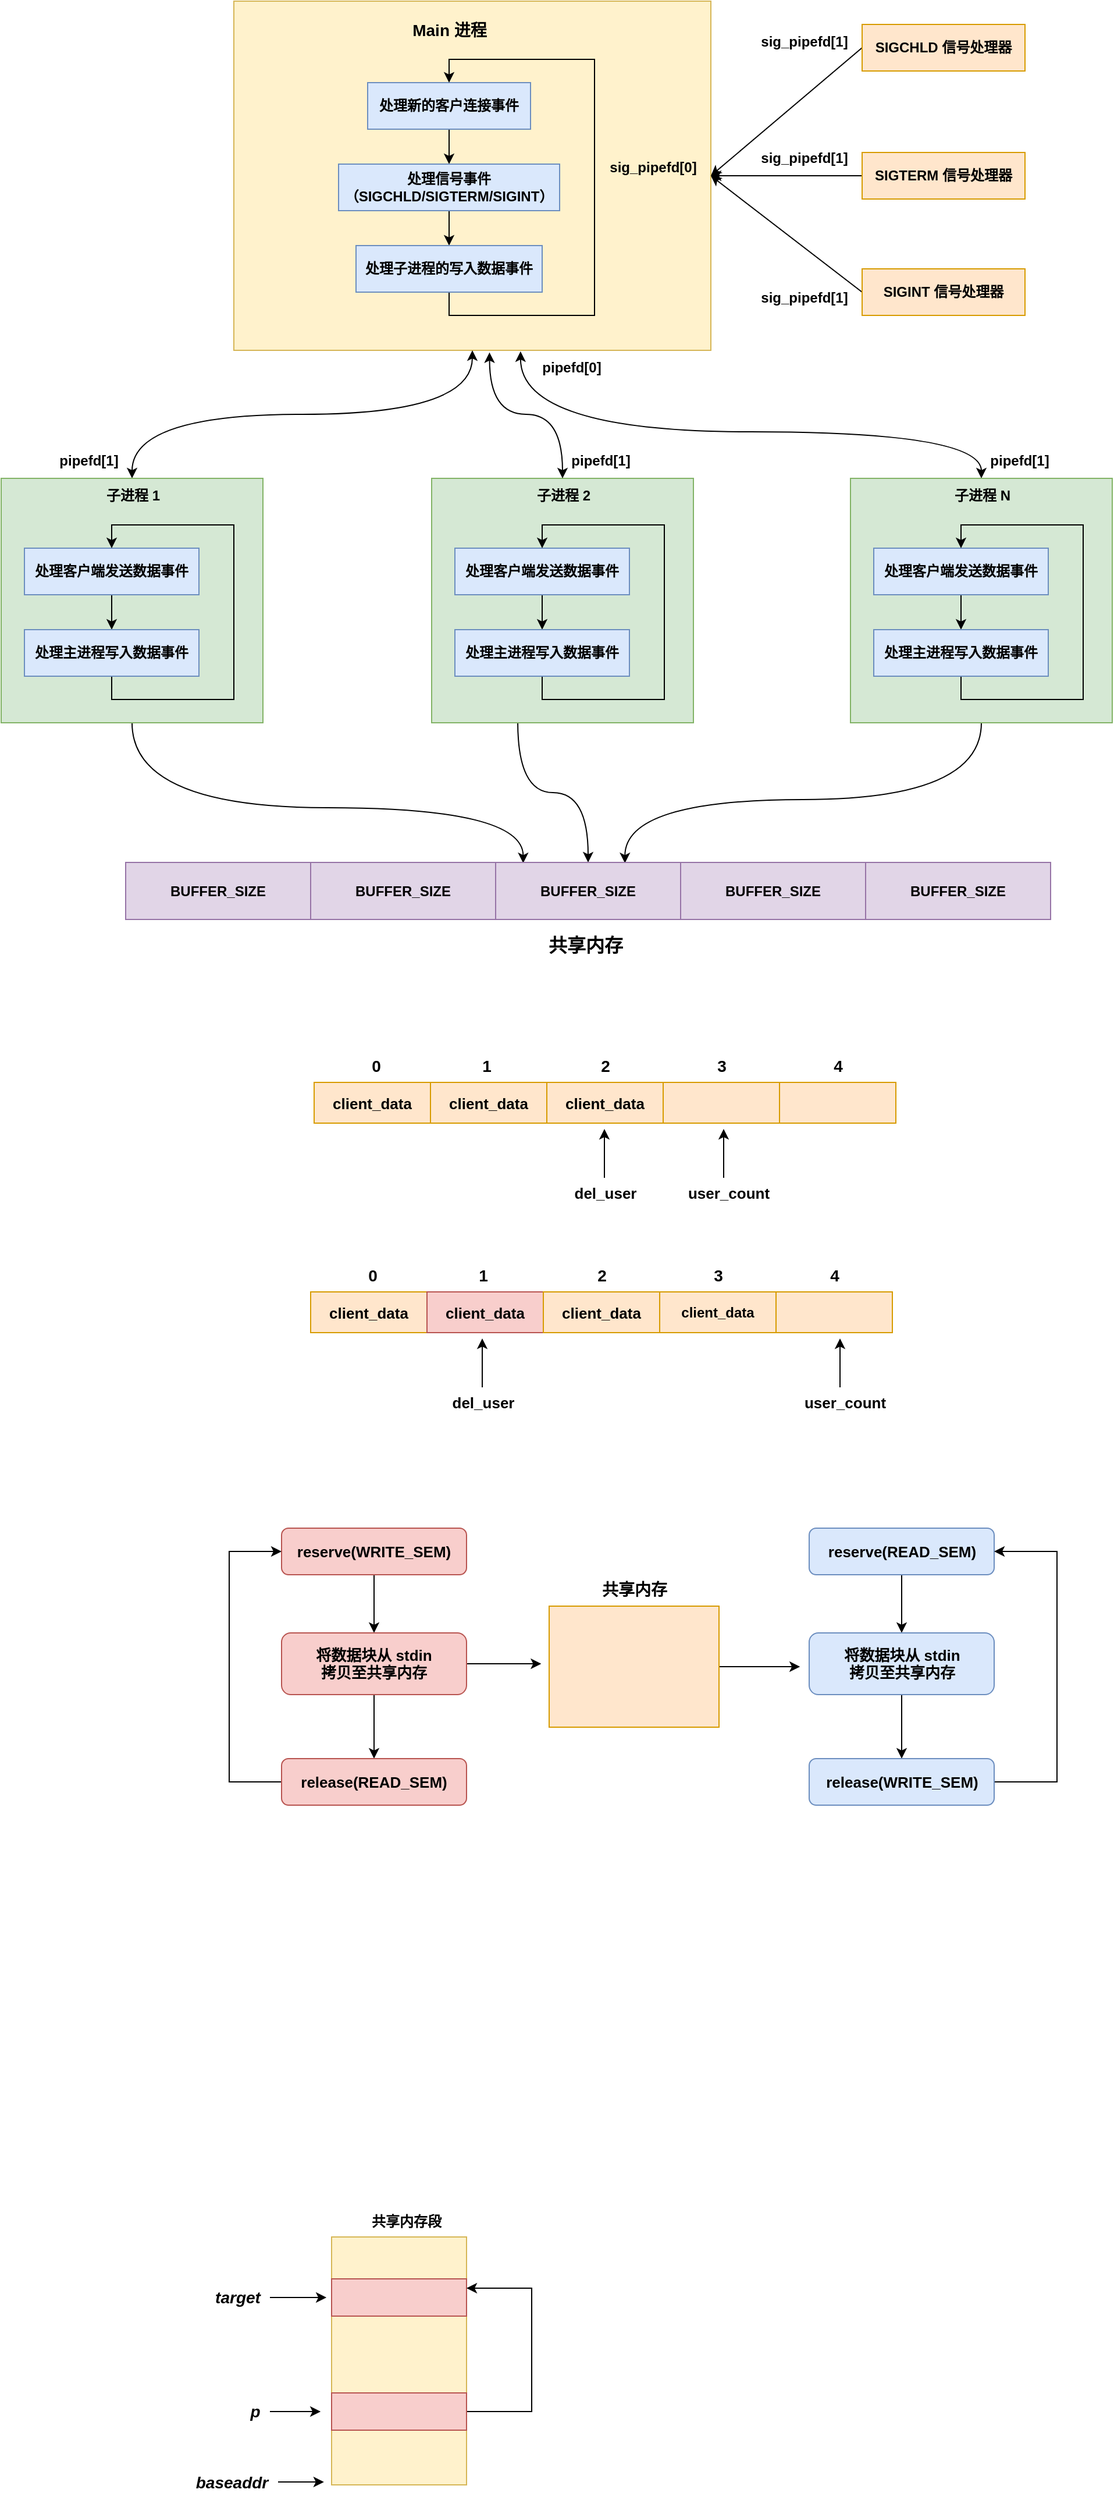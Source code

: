 <mxfile version="21.2.8" type="device">
  <diagram name="第 1 页" id="2p6Qhph0jUTxou16lL3Y">
    <mxGraphModel dx="901" dy="527" grid="0" gridSize="10" guides="1" tooltips="1" connect="1" arrows="1" fold="1" page="1" pageScale="1" pageWidth="3300" pageHeight="4681" math="0" shadow="0">
      <root>
        <mxCell id="0" />
        <mxCell id="1" parent="0" />
        <mxCell id="pOYrSsObGn7ZF3Vgd4oi-1" value="" style="rounded=0;whiteSpace=wrap;html=1;fillColor=#fff2cc;strokeColor=#d6b656;" parent="1" vertex="1">
          <mxGeometry x="890" y="442" width="410" height="300" as="geometry" />
        </mxCell>
        <mxCell id="pOYrSsObGn7ZF3Vgd4oi-5" style="edgeStyle=orthogonalEdgeStyle;rounded=0;orthogonalLoop=1;jettySize=auto;html=1;entryX=0.5;entryY=0;entryDx=0;entryDy=0;" parent="1" source="pOYrSsObGn7ZF3Vgd4oi-2" target="pOYrSsObGn7ZF3Vgd4oi-3" edge="1">
          <mxGeometry relative="1" as="geometry" />
        </mxCell>
        <mxCell id="pOYrSsObGn7ZF3Vgd4oi-2" value="&lt;b&gt;处理新的客户连接事件&lt;/b&gt;" style="rounded=0;whiteSpace=wrap;html=1;fillColor=#dae8fc;strokeColor=#6c8ebf;" parent="1" vertex="1">
          <mxGeometry x="1005" y="512" width="140" height="40" as="geometry" />
        </mxCell>
        <mxCell id="pOYrSsObGn7ZF3Vgd4oi-6" style="edgeStyle=orthogonalEdgeStyle;rounded=0;orthogonalLoop=1;jettySize=auto;html=1;entryX=0.5;entryY=0;entryDx=0;entryDy=0;" parent="1" source="pOYrSsObGn7ZF3Vgd4oi-3" target="pOYrSsObGn7ZF3Vgd4oi-4" edge="1">
          <mxGeometry relative="1" as="geometry" />
        </mxCell>
        <mxCell id="pOYrSsObGn7ZF3Vgd4oi-3" value="&lt;b&gt;处理信号事件（SIGCHLD/SIGTERM/SIGINT）&lt;/b&gt;" style="rounded=0;whiteSpace=wrap;html=1;fillColor=#dae8fc;strokeColor=#6c8ebf;" parent="1" vertex="1">
          <mxGeometry x="980" y="582" width="190" height="40" as="geometry" />
        </mxCell>
        <mxCell id="pOYrSsObGn7ZF3Vgd4oi-7" style="edgeStyle=orthogonalEdgeStyle;rounded=0;orthogonalLoop=1;jettySize=auto;html=1;entryX=0.5;entryY=0;entryDx=0;entryDy=0;" parent="1" source="pOYrSsObGn7ZF3Vgd4oi-4" target="pOYrSsObGn7ZF3Vgd4oi-2" edge="1">
          <mxGeometry relative="1" as="geometry">
            <mxPoint x="1080" y="492" as="targetPoint" />
            <Array as="points">
              <mxPoint x="1075" y="712" />
              <mxPoint x="1200" y="712" />
              <mxPoint x="1200" y="492" />
              <mxPoint x="1075" y="492" />
            </Array>
          </mxGeometry>
        </mxCell>
        <mxCell id="pOYrSsObGn7ZF3Vgd4oi-4" value="&lt;b&gt;处理子进程的写入数据事件&lt;/b&gt;" style="rounded=0;whiteSpace=wrap;html=1;fillColor=#dae8fc;strokeColor=#6c8ebf;" parent="1" vertex="1">
          <mxGeometry x="995" y="652" width="160" height="40" as="geometry" />
        </mxCell>
        <mxCell id="pOYrSsObGn7ZF3Vgd4oi-8" value="&lt;b&gt;&lt;font style=&quot;font-size: 14px;&quot;&gt;Main 进程&lt;/font&gt;&lt;/b&gt;" style="text;html=1;align=center;verticalAlign=middle;resizable=0;points=[];autosize=1;strokeColor=none;fillColor=none;" parent="1" vertex="1">
          <mxGeometry x="1030" y="452" width="90" height="30" as="geometry" />
        </mxCell>
        <mxCell id="pOYrSsObGn7ZF3Vgd4oi-12" style="rounded=0;orthogonalLoop=1;jettySize=auto;html=1;entryX=1;entryY=0.5;entryDx=0;entryDy=0;exitX=0;exitY=0.5;exitDx=0;exitDy=0;" parent="1" source="pOYrSsObGn7ZF3Vgd4oi-9" target="pOYrSsObGn7ZF3Vgd4oi-1" edge="1">
          <mxGeometry relative="1" as="geometry" />
        </mxCell>
        <mxCell id="pOYrSsObGn7ZF3Vgd4oi-9" value="&lt;b&gt;SIGCHLD 信号处理器&lt;/b&gt;" style="rounded=0;whiteSpace=wrap;html=1;fillColor=#ffe6cc;strokeColor=#d79b00;" parent="1" vertex="1">
          <mxGeometry x="1430" y="462" width="140" height="40" as="geometry" />
        </mxCell>
        <mxCell id="pOYrSsObGn7ZF3Vgd4oi-13" style="edgeStyle=orthogonalEdgeStyle;rounded=0;orthogonalLoop=1;jettySize=auto;html=1;entryX=1;entryY=0.5;entryDx=0;entryDy=0;" parent="1" source="pOYrSsObGn7ZF3Vgd4oi-10" target="pOYrSsObGn7ZF3Vgd4oi-1" edge="1">
          <mxGeometry relative="1" as="geometry" />
        </mxCell>
        <mxCell id="pOYrSsObGn7ZF3Vgd4oi-10" value="&lt;b&gt;SIGTERM 信号处理器&lt;/b&gt;" style="rounded=0;whiteSpace=wrap;html=1;fillColor=#ffe6cc;strokeColor=#d79b00;" parent="1" vertex="1">
          <mxGeometry x="1430" y="572" width="140" height="40" as="geometry" />
        </mxCell>
        <mxCell id="pOYrSsObGn7ZF3Vgd4oi-14" style="rounded=0;orthogonalLoop=1;jettySize=auto;html=1;entryX=1;entryY=0.5;entryDx=0;entryDy=0;exitX=0;exitY=0.5;exitDx=0;exitDy=0;" parent="1" source="pOYrSsObGn7ZF3Vgd4oi-11" target="pOYrSsObGn7ZF3Vgd4oi-1" edge="1">
          <mxGeometry relative="1" as="geometry" />
        </mxCell>
        <mxCell id="pOYrSsObGn7ZF3Vgd4oi-11" value="&lt;b&gt;SIGINT 信号处理器&lt;/b&gt;" style="rounded=0;whiteSpace=wrap;html=1;fillColor=#ffe6cc;strokeColor=#d79b00;" parent="1" vertex="1">
          <mxGeometry x="1430" y="672" width="140" height="40" as="geometry" />
        </mxCell>
        <mxCell id="pOYrSsObGn7ZF3Vgd4oi-15" value="&lt;b&gt;sig_pipefd[1]&lt;/b&gt;" style="text;html=1;align=center;verticalAlign=middle;resizable=0;points=[];autosize=1;strokeColor=none;fillColor=none;" parent="1" vertex="1">
          <mxGeometry x="1330" y="462" width="100" height="30" as="geometry" />
        </mxCell>
        <mxCell id="pOYrSsObGn7ZF3Vgd4oi-16" value="&lt;b&gt;sig_pipefd[1]&lt;/b&gt;" style="text;html=1;align=center;verticalAlign=middle;resizable=0;points=[];autosize=1;strokeColor=none;fillColor=none;" parent="1" vertex="1">
          <mxGeometry x="1330" y="562" width="100" height="30" as="geometry" />
        </mxCell>
        <mxCell id="pOYrSsObGn7ZF3Vgd4oi-17" value="&lt;b&gt;sig_pipefd[1]&lt;/b&gt;" style="text;html=1;align=center;verticalAlign=middle;resizable=0;points=[];autosize=1;strokeColor=none;fillColor=none;" parent="1" vertex="1">
          <mxGeometry x="1330" y="682" width="100" height="30" as="geometry" />
        </mxCell>
        <mxCell id="pOYrSsObGn7ZF3Vgd4oi-18" value="&lt;b&gt;sig_pipefd[0]&lt;/b&gt;" style="text;html=1;align=center;verticalAlign=middle;resizable=0;points=[];autosize=1;strokeColor=none;fillColor=none;" parent="1" vertex="1">
          <mxGeometry x="1200" y="569.5" width="100" height="30" as="geometry" />
        </mxCell>
        <mxCell id="pOYrSsObGn7ZF3Vgd4oi-38" style="edgeStyle=orthogonalEdgeStyle;rounded=0;orthogonalLoop=1;jettySize=auto;html=1;entryX=0.5;entryY=1;entryDx=0;entryDy=0;curved=1;startArrow=classic;startFill=1;" parent="1" source="pOYrSsObGn7ZF3Vgd4oi-19" target="pOYrSsObGn7ZF3Vgd4oi-1" edge="1">
          <mxGeometry relative="1" as="geometry" />
        </mxCell>
        <mxCell id="pOYrSsObGn7ZF3Vgd4oi-54" style="edgeStyle=orthogonalEdgeStyle;rounded=0;orthogonalLoop=1;jettySize=auto;html=1;entryX=0.149;entryY=0.013;entryDx=0;entryDy=0;entryPerimeter=0;curved=1;" parent="1" source="pOYrSsObGn7ZF3Vgd4oi-19" target="pOYrSsObGn7ZF3Vgd4oi-47" edge="1">
          <mxGeometry relative="1" as="geometry">
            <Array as="points">
              <mxPoint x="803" y="1135" />
              <mxPoint x="1139" y="1135" />
            </Array>
          </mxGeometry>
        </mxCell>
        <mxCell id="pOYrSsObGn7ZF3Vgd4oi-19" value="" style="rounded=0;whiteSpace=wrap;html=1;fillColor=#d5e8d4;strokeColor=#82b366;" parent="1" vertex="1">
          <mxGeometry x="690" y="852" width="225" height="210" as="geometry" />
        </mxCell>
        <mxCell id="pOYrSsObGn7ZF3Vgd4oi-20" value="&lt;b&gt;子进程 1&lt;/b&gt;" style="text;html=1;align=center;verticalAlign=middle;resizable=0;points=[];autosize=1;strokeColor=none;fillColor=none;" parent="1" vertex="1">
          <mxGeometry x="767.5" y="852" width="70" height="30" as="geometry" />
        </mxCell>
        <mxCell id="pOYrSsObGn7ZF3Vgd4oi-24" style="edgeStyle=orthogonalEdgeStyle;rounded=0;orthogonalLoop=1;jettySize=auto;html=1;entryX=0.5;entryY=0;entryDx=0;entryDy=0;" parent="1" source="pOYrSsObGn7ZF3Vgd4oi-21" target="pOYrSsObGn7ZF3Vgd4oi-22" edge="1">
          <mxGeometry relative="1" as="geometry" />
        </mxCell>
        <mxCell id="pOYrSsObGn7ZF3Vgd4oi-21" value="&lt;b&gt;处理客户端发送数据事件&lt;/b&gt;" style="rounded=0;whiteSpace=wrap;html=1;fillColor=#dae8fc;strokeColor=#6c8ebf;" parent="1" vertex="1">
          <mxGeometry x="710" y="912" width="150" height="40" as="geometry" />
        </mxCell>
        <mxCell id="pOYrSsObGn7ZF3Vgd4oi-25" style="edgeStyle=orthogonalEdgeStyle;rounded=0;orthogonalLoop=1;jettySize=auto;html=1;entryX=0.5;entryY=0;entryDx=0;entryDy=0;" parent="1" source="pOYrSsObGn7ZF3Vgd4oi-22" target="pOYrSsObGn7ZF3Vgd4oi-21" edge="1">
          <mxGeometry relative="1" as="geometry">
            <Array as="points">
              <mxPoint x="785" y="1042" />
              <mxPoint x="890" y="1042" />
              <mxPoint x="890" y="892" />
              <mxPoint x="785" y="892" />
            </Array>
          </mxGeometry>
        </mxCell>
        <mxCell id="pOYrSsObGn7ZF3Vgd4oi-22" value="&lt;b&gt;处理主进程写入数据事件&lt;/b&gt;" style="rounded=0;whiteSpace=wrap;html=1;fillColor=#dae8fc;strokeColor=#6c8ebf;" parent="1" vertex="1">
          <mxGeometry x="710" y="982" width="150" height="40" as="geometry" />
        </mxCell>
        <mxCell id="pOYrSsObGn7ZF3Vgd4oi-55" style="edgeStyle=orthogonalEdgeStyle;rounded=0;orthogonalLoop=1;jettySize=auto;html=1;curved=1;exitX=0.329;exitY=0.996;exitDx=0;exitDy=0;exitPerimeter=0;" parent="1" source="pOYrSsObGn7ZF3Vgd4oi-26" target="pOYrSsObGn7ZF3Vgd4oi-47" edge="1">
          <mxGeometry relative="1" as="geometry">
            <mxPoint x="1134" y="1067" as="sourcePoint" />
          </mxGeometry>
        </mxCell>
        <mxCell id="pOYrSsObGn7ZF3Vgd4oi-26" value="" style="rounded=0;whiteSpace=wrap;html=1;fillColor=#d5e8d4;strokeColor=#82b366;" parent="1" vertex="1">
          <mxGeometry x="1060" y="852" width="225" height="210" as="geometry" />
        </mxCell>
        <mxCell id="pOYrSsObGn7ZF3Vgd4oi-39" style="edgeStyle=orthogonalEdgeStyle;rounded=0;orthogonalLoop=1;jettySize=auto;html=1;entryX=0.536;entryY=1.006;entryDx=0;entryDy=0;entryPerimeter=0;curved=1;startArrow=classic;startFill=1;" parent="1" source="pOYrSsObGn7ZF3Vgd4oi-27" target="pOYrSsObGn7ZF3Vgd4oi-1" edge="1">
          <mxGeometry relative="1" as="geometry" />
        </mxCell>
        <mxCell id="pOYrSsObGn7ZF3Vgd4oi-27" value="&lt;b&gt;子进程 2&lt;/b&gt;" style="text;html=1;align=center;verticalAlign=middle;resizable=0;points=[];autosize=1;strokeColor=none;fillColor=none;" parent="1" vertex="1">
          <mxGeometry x="1137.5" y="852" width="70" height="30" as="geometry" />
        </mxCell>
        <mxCell id="pOYrSsObGn7ZF3Vgd4oi-28" style="edgeStyle=orthogonalEdgeStyle;rounded=0;orthogonalLoop=1;jettySize=auto;html=1;entryX=0.5;entryY=0;entryDx=0;entryDy=0;" parent="1" source="pOYrSsObGn7ZF3Vgd4oi-29" target="pOYrSsObGn7ZF3Vgd4oi-31" edge="1">
          <mxGeometry relative="1" as="geometry" />
        </mxCell>
        <mxCell id="pOYrSsObGn7ZF3Vgd4oi-29" value="&lt;b&gt;处理客户端发送数据事件&lt;/b&gt;" style="rounded=0;whiteSpace=wrap;html=1;fillColor=#dae8fc;strokeColor=#6c8ebf;" parent="1" vertex="1">
          <mxGeometry x="1080" y="912" width="150" height="40" as="geometry" />
        </mxCell>
        <mxCell id="pOYrSsObGn7ZF3Vgd4oi-30" style="edgeStyle=orthogonalEdgeStyle;rounded=0;orthogonalLoop=1;jettySize=auto;html=1;entryX=0.5;entryY=0;entryDx=0;entryDy=0;" parent="1" source="pOYrSsObGn7ZF3Vgd4oi-31" target="pOYrSsObGn7ZF3Vgd4oi-29" edge="1">
          <mxGeometry relative="1" as="geometry">
            <Array as="points">
              <mxPoint x="1155" y="1042" />
              <mxPoint x="1260" y="1042" />
              <mxPoint x="1260" y="892" />
              <mxPoint x="1155" y="892" />
            </Array>
          </mxGeometry>
        </mxCell>
        <mxCell id="pOYrSsObGn7ZF3Vgd4oi-31" value="&lt;b&gt;处理主进程写入数据事件&lt;/b&gt;" style="rounded=0;whiteSpace=wrap;html=1;fillColor=#dae8fc;strokeColor=#6c8ebf;" parent="1" vertex="1">
          <mxGeometry x="1080" y="982" width="150" height="40" as="geometry" />
        </mxCell>
        <mxCell id="pOYrSsObGn7ZF3Vgd4oi-40" style="edgeStyle=orthogonalEdgeStyle;rounded=0;orthogonalLoop=1;jettySize=auto;html=1;entryX=0.601;entryY=1.003;entryDx=0;entryDy=0;entryPerimeter=0;curved=1;startArrow=classic;startFill=1;" parent="1" source="pOYrSsObGn7ZF3Vgd4oi-32" target="pOYrSsObGn7ZF3Vgd4oi-1" edge="1">
          <mxGeometry relative="1" as="geometry">
            <Array as="points">
              <mxPoint x="1532" y="812" />
              <mxPoint x="1136" y="812" />
            </Array>
          </mxGeometry>
        </mxCell>
        <mxCell id="pOYrSsObGn7ZF3Vgd4oi-56" style="edgeStyle=orthogonalEdgeStyle;rounded=0;orthogonalLoop=1;jettySize=auto;html=1;entryX=0.699;entryY=0.013;entryDx=0;entryDy=0;entryPerimeter=0;curved=1;" parent="1" source="pOYrSsObGn7ZF3Vgd4oi-32" target="pOYrSsObGn7ZF3Vgd4oi-47" edge="1">
          <mxGeometry relative="1" as="geometry">
            <Array as="points">
              <mxPoint x="1533" y="1128" />
              <mxPoint x="1226" y="1128" />
            </Array>
          </mxGeometry>
        </mxCell>
        <mxCell id="pOYrSsObGn7ZF3Vgd4oi-32" value="" style="rounded=0;whiteSpace=wrap;html=1;fillColor=#d5e8d4;strokeColor=#82b366;" parent="1" vertex="1">
          <mxGeometry x="1420" y="852" width="225" height="210" as="geometry" />
        </mxCell>
        <mxCell id="pOYrSsObGn7ZF3Vgd4oi-33" value="&lt;b&gt;子进程 N&lt;/b&gt;" style="text;html=1;align=center;verticalAlign=middle;resizable=0;points=[];autosize=1;strokeColor=none;fillColor=none;" parent="1" vertex="1">
          <mxGeometry x="1497.5" y="852" width="70" height="30" as="geometry" />
        </mxCell>
        <mxCell id="pOYrSsObGn7ZF3Vgd4oi-34" style="edgeStyle=orthogonalEdgeStyle;rounded=0;orthogonalLoop=1;jettySize=auto;html=1;entryX=0.5;entryY=0;entryDx=0;entryDy=0;" parent="1" source="pOYrSsObGn7ZF3Vgd4oi-35" target="pOYrSsObGn7ZF3Vgd4oi-37" edge="1">
          <mxGeometry relative="1" as="geometry" />
        </mxCell>
        <mxCell id="pOYrSsObGn7ZF3Vgd4oi-35" value="&lt;b&gt;处理客户端发送数据事件&lt;/b&gt;" style="rounded=0;whiteSpace=wrap;html=1;fillColor=#dae8fc;strokeColor=#6c8ebf;" parent="1" vertex="1">
          <mxGeometry x="1440" y="912" width="150" height="40" as="geometry" />
        </mxCell>
        <mxCell id="pOYrSsObGn7ZF3Vgd4oi-36" style="edgeStyle=orthogonalEdgeStyle;rounded=0;orthogonalLoop=1;jettySize=auto;html=1;entryX=0.5;entryY=0;entryDx=0;entryDy=0;" parent="1" source="pOYrSsObGn7ZF3Vgd4oi-37" target="pOYrSsObGn7ZF3Vgd4oi-35" edge="1">
          <mxGeometry relative="1" as="geometry">
            <Array as="points">
              <mxPoint x="1515" y="1042" />
              <mxPoint x="1620" y="1042" />
              <mxPoint x="1620" y="892" />
              <mxPoint x="1515" y="892" />
            </Array>
          </mxGeometry>
        </mxCell>
        <mxCell id="pOYrSsObGn7ZF3Vgd4oi-37" value="&lt;b&gt;处理主进程写入数据事件&lt;/b&gt;" style="rounded=0;whiteSpace=wrap;html=1;fillColor=#dae8fc;strokeColor=#6c8ebf;" parent="1" vertex="1">
          <mxGeometry x="1440" y="982" width="150" height="40" as="geometry" />
        </mxCell>
        <mxCell id="pOYrSsObGn7ZF3Vgd4oi-41" value="&lt;b&gt;pipefd[1]&lt;/b&gt;" style="text;html=1;align=center;verticalAlign=middle;resizable=0;points=[];autosize=1;strokeColor=none;fillColor=none;" parent="1" vertex="1">
          <mxGeometry x="730" y="822" width="70" height="30" as="geometry" />
        </mxCell>
        <mxCell id="pOYrSsObGn7ZF3Vgd4oi-42" value="&lt;b&gt;pipefd[1]&lt;/b&gt;" style="text;html=1;align=center;verticalAlign=middle;resizable=0;points=[];autosize=1;strokeColor=none;fillColor=none;" parent="1" vertex="1">
          <mxGeometry x="1170" y="822" width="70" height="30" as="geometry" />
        </mxCell>
        <mxCell id="pOYrSsObGn7ZF3Vgd4oi-43" value="&lt;b&gt;pipefd[1]&lt;/b&gt;" style="text;html=1;align=center;verticalAlign=middle;resizable=0;points=[];autosize=1;strokeColor=none;fillColor=none;" parent="1" vertex="1">
          <mxGeometry x="1530" y="822" width="70" height="30" as="geometry" />
        </mxCell>
        <mxCell id="pOYrSsObGn7ZF3Vgd4oi-44" value="&lt;b&gt;pipefd[0]&lt;/b&gt;" style="text;html=1;align=center;verticalAlign=middle;resizable=0;points=[];autosize=1;strokeColor=none;fillColor=none;" parent="1" vertex="1">
          <mxGeometry x="1145" y="742" width="70" height="30" as="geometry" />
        </mxCell>
        <mxCell id="pOYrSsObGn7ZF3Vgd4oi-45" value="&lt;b&gt;BUFFER_SIZE&lt;/b&gt;" style="rounded=0;whiteSpace=wrap;html=1;fillColor=#e1d5e7;strokeColor=#9673a6;" parent="1" vertex="1">
          <mxGeometry x="797" y="1182" width="159" height="49" as="geometry" />
        </mxCell>
        <mxCell id="pOYrSsObGn7ZF3Vgd4oi-46" value="&lt;b&gt;BUFFER_SIZE&lt;/b&gt;" style="rounded=0;whiteSpace=wrap;html=1;fillColor=#e1d5e7;strokeColor=#9673a6;" parent="1" vertex="1">
          <mxGeometry x="956" y="1182" width="159" height="49" as="geometry" />
        </mxCell>
        <mxCell id="pOYrSsObGn7ZF3Vgd4oi-47" value="&lt;b&gt;BUFFER_SIZE&lt;/b&gt;" style="rounded=0;whiteSpace=wrap;html=1;fillColor=#e1d5e7;strokeColor=#9673a6;" parent="1" vertex="1">
          <mxGeometry x="1115" y="1182" width="159" height="49" as="geometry" />
        </mxCell>
        <mxCell id="pOYrSsObGn7ZF3Vgd4oi-48" value="&lt;b&gt;BUFFER_SIZE&lt;/b&gt;" style="rounded=0;whiteSpace=wrap;html=1;fillColor=#e1d5e7;strokeColor=#9673a6;" parent="1" vertex="1">
          <mxGeometry x="1274" y="1182" width="159" height="49" as="geometry" />
        </mxCell>
        <mxCell id="pOYrSsObGn7ZF3Vgd4oi-52" value="&lt;font size=&quot;1&quot; style=&quot;&quot;&gt;&lt;b style=&quot;font-size: 16px;&quot;&gt;共享内存&lt;/b&gt;&lt;/font&gt;" style="text;html=1;align=center;verticalAlign=middle;resizable=0;points=[];autosize=1;strokeColor=none;fillColor=none;" parent="1" vertex="1">
          <mxGeometry x="1151" y="1237" width="82" height="31" as="geometry" />
        </mxCell>
        <mxCell id="pOYrSsObGn7ZF3Vgd4oi-53" value="&lt;b&gt;BUFFER_SIZE&lt;/b&gt;" style="rounded=0;whiteSpace=wrap;html=1;fillColor=#e1d5e7;strokeColor=#9673a6;" parent="1" vertex="1">
          <mxGeometry x="1433" y="1182" width="159" height="49" as="geometry" />
        </mxCell>
        <mxCell id="n445aLVgKtfKRwhm1jMz-1" value="&lt;font style=&quot;font-size: 13px;&quot;&gt;client_data&lt;/font&gt;" style="rounded=0;whiteSpace=wrap;html=1;fillColor=#ffe6cc;strokeColor=#d79b00;fontStyle=1" parent="1" vertex="1">
          <mxGeometry x="959" y="1371" width="100" height="35" as="geometry" />
        </mxCell>
        <mxCell id="n445aLVgKtfKRwhm1jMz-2" value="&lt;font style=&quot;font-size: 13px;&quot;&gt;client_data&lt;/font&gt;" style="rounded=0;whiteSpace=wrap;html=1;fillColor=#ffe6cc;strokeColor=#d79b00;fontStyle=1" parent="1" vertex="1">
          <mxGeometry x="1059" y="1371" width="100" height="35" as="geometry" />
        </mxCell>
        <mxCell id="n445aLVgKtfKRwhm1jMz-3" value="&lt;font style=&quot;font-size: 13px;&quot;&gt;client_data&lt;/font&gt;" style="rounded=0;whiteSpace=wrap;html=1;fillColor=#ffe6cc;strokeColor=#d79b00;fontStyle=1" parent="1" vertex="1">
          <mxGeometry x="1159" y="1371" width="100" height="35" as="geometry" />
        </mxCell>
        <mxCell id="n445aLVgKtfKRwhm1jMz-5" value="" style="rounded=0;whiteSpace=wrap;html=1;fillColor=#ffe6cc;strokeColor=#d79b00;fontStyle=1" parent="1" vertex="1">
          <mxGeometry x="1259" y="1371" width="100" height="35" as="geometry" />
        </mxCell>
        <mxCell id="n445aLVgKtfKRwhm1jMz-6" value="" style="rounded=0;whiteSpace=wrap;html=1;fillColor=#ffe6cc;strokeColor=#d79b00;fontStyle=1" parent="1" vertex="1">
          <mxGeometry x="1359" y="1371" width="100" height="35" as="geometry" />
        </mxCell>
        <mxCell id="n445aLVgKtfKRwhm1jMz-7" value="&lt;font style=&quot;font-size: 14px;&quot;&gt;&lt;b&gt;0&lt;/b&gt;&lt;/font&gt;" style="text;html=1;align=center;verticalAlign=middle;resizable=0;points=[];autosize=1;strokeColor=none;fillColor=none;" parent="1" vertex="1">
          <mxGeometry x="999" y="1342" width="26" height="29" as="geometry" />
        </mxCell>
        <mxCell id="n445aLVgKtfKRwhm1jMz-8" value="&lt;font style=&quot;font-size: 14px;&quot;&gt;&lt;b&gt;1&lt;/b&gt;&lt;/font&gt;" style="text;html=1;align=center;verticalAlign=middle;resizable=0;points=[];autosize=1;strokeColor=none;fillColor=none;" parent="1" vertex="1">
          <mxGeometry x="1094" y="1342" width="26" height="29" as="geometry" />
        </mxCell>
        <mxCell id="n445aLVgKtfKRwhm1jMz-9" value="&lt;font style=&quot;font-size: 14px;&quot;&gt;&lt;b&gt;2&lt;/b&gt;&lt;/font&gt;" style="text;html=1;align=center;verticalAlign=middle;resizable=0;points=[];autosize=1;strokeColor=none;fillColor=none;" parent="1" vertex="1">
          <mxGeometry x="1196" y="1342" width="26" height="29" as="geometry" />
        </mxCell>
        <mxCell id="n445aLVgKtfKRwhm1jMz-10" value="&lt;font style=&quot;font-size: 14px;&quot;&gt;&lt;b&gt;3&lt;/b&gt;&lt;/font&gt;" style="text;html=1;align=center;verticalAlign=middle;resizable=0;points=[];autosize=1;strokeColor=none;fillColor=none;" parent="1" vertex="1">
          <mxGeometry x="1296" y="1342" width="26" height="29" as="geometry" />
        </mxCell>
        <mxCell id="n445aLVgKtfKRwhm1jMz-11" value="&lt;font style=&quot;font-size: 14px;&quot;&gt;&lt;b&gt;4&lt;/b&gt;&lt;/font&gt;" style="text;html=1;align=center;verticalAlign=middle;resizable=0;points=[];autosize=1;strokeColor=none;fillColor=none;" parent="1" vertex="1">
          <mxGeometry x="1396" y="1342" width="26" height="29" as="geometry" />
        </mxCell>
        <mxCell id="n445aLVgKtfKRwhm1jMz-12" value="" style="endArrow=classic;html=1;rounded=0;" parent="1" edge="1">
          <mxGeometry width="50" height="50" relative="1" as="geometry">
            <mxPoint x="1311" y="1453" as="sourcePoint" />
            <mxPoint x="1311" y="1411" as="targetPoint" />
          </mxGeometry>
        </mxCell>
        <mxCell id="n445aLVgKtfKRwhm1jMz-13" value="&lt;font style=&quot;font-size: 13px;&quot;&gt;&lt;b&gt;user_count&lt;/b&gt;&lt;/font&gt;" style="text;html=1;align=center;verticalAlign=middle;resizable=0;points=[];autosize=1;strokeColor=none;fillColor=none;" parent="1" vertex="1">
          <mxGeometry x="1271" y="1452" width="88" height="28" as="geometry" />
        </mxCell>
        <mxCell id="n445aLVgKtfKRwhm1jMz-14" value="" style="endArrow=classic;html=1;rounded=0;" parent="1" edge="1">
          <mxGeometry width="50" height="50" relative="1" as="geometry">
            <mxPoint x="1208.5" y="1453" as="sourcePoint" />
            <mxPoint x="1208.5" y="1411" as="targetPoint" />
          </mxGeometry>
        </mxCell>
        <mxCell id="n445aLVgKtfKRwhm1jMz-15" value="&lt;font style=&quot;font-size: 13px;&quot;&gt;&lt;b&gt;del_user&lt;/b&gt;&lt;/font&gt;" style="text;html=1;align=center;verticalAlign=middle;resizable=0;points=[];autosize=1;strokeColor=none;fillColor=none;" parent="1" vertex="1">
          <mxGeometry x="1173.5" y="1452" width="71" height="28" as="geometry" />
        </mxCell>
        <mxCell id="n445aLVgKtfKRwhm1jMz-16" value="&lt;font style=&quot;font-size: 13px;&quot;&gt;client_data&lt;/font&gt;" style="rounded=0;whiteSpace=wrap;html=1;fillColor=#ffe6cc;strokeColor=#d79b00;fontStyle=1" parent="1" vertex="1">
          <mxGeometry x="956" y="1551" width="100" height="35" as="geometry" />
        </mxCell>
        <mxCell id="n445aLVgKtfKRwhm1jMz-17" value="&lt;font style=&quot;font-size: 13px;&quot;&gt;client_data&lt;/font&gt;" style="rounded=0;whiteSpace=wrap;html=1;fillColor=#f8cecc;strokeColor=#b85450;fontStyle=1" parent="1" vertex="1">
          <mxGeometry x="1056" y="1551" width="100" height="35" as="geometry" />
        </mxCell>
        <mxCell id="n445aLVgKtfKRwhm1jMz-18" value="&lt;font style=&quot;font-size: 13px;&quot;&gt;client_data&lt;/font&gt;" style="rounded=0;whiteSpace=wrap;html=1;fillColor=#ffe6cc;strokeColor=#d79b00;fontStyle=1" parent="1" vertex="1">
          <mxGeometry x="1156" y="1551" width="100" height="35" as="geometry" />
        </mxCell>
        <mxCell id="n445aLVgKtfKRwhm1jMz-19" value="client_data" style="rounded=0;whiteSpace=wrap;html=1;fillColor=#ffe6cc;strokeColor=#d79b00;fontStyle=1" parent="1" vertex="1">
          <mxGeometry x="1256" y="1551" width="100" height="35" as="geometry" />
        </mxCell>
        <mxCell id="n445aLVgKtfKRwhm1jMz-20" value="" style="rounded=0;whiteSpace=wrap;html=1;fillColor=#ffe6cc;strokeColor=#d79b00;fontStyle=1" parent="1" vertex="1">
          <mxGeometry x="1356" y="1551" width="100" height="35" as="geometry" />
        </mxCell>
        <mxCell id="n445aLVgKtfKRwhm1jMz-21" value="&lt;font style=&quot;font-size: 14px;&quot;&gt;&lt;b&gt;0&lt;/b&gt;&lt;/font&gt;" style="text;html=1;align=center;verticalAlign=middle;resizable=0;points=[];autosize=1;strokeColor=none;fillColor=none;" parent="1" vertex="1">
          <mxGeometry x="996" y="1522" width="26" height="29" as="geometry" />
        </mxCell>
        <mxCell id="n445aLVgKtfKRwhm1jMz-22" value="&lt;font style=&quot;font-size: 14px;&quot;&gt;&lt;b&gt;1&lt;/b&gt;&lt;/font&gt;" style="text;html=1;align=center;verticalAlign=middle;resizable=0;points=[];autosize=1;strokeColor=none;fillColor=none;" parent="1" vertex="1">
          <mxGeometry x="1091" y="1522" width="26" height="29" as="geometry" />
        </mxCell>
        <mxCell id="n445aLVgKtfKRwhm1jMz-23" value="&lt;font style=&quot;font-size: 14px;&quot;&gt;&lt;b&gt;2&lt;/b&gt;&lt;/font&gt;" style="text;html=1;align=center;verticalAlign=middle;resizable=0;points=[];autosize=1;strokeColor=none;fillColor=none;" parent="1" vertex="1">
          <mxGeometry x="1193" y="1522" width="26" height="29" as="geometry" />
        </mxCell>
        <mxCell id="n445aLVgKtfKRwhm1jMz-24" value="&lt;font style=&quot;font-size: 14px;&quot;&gt;&lt;b&gt;3&lt;/b&gt;&lt;/font&gt;" style="text;html=1;align=center;verticalAlign=middle;resizable=0;points=[];autosize=1;strokeColor=none;fillColor=none;" parent="1" vertex="1">
          <mxGeometry x="1293" y="1522" width="26" height="29" as="geometry" />
        </mxCell>
        <mxCell id="n445aLVgKtfKRwhm1jMz-25" value="&lt;font style=&quot;font-size: 14px;&quot;&gt;&lt;b&gt;4&lt;/b&gt;&lt;/font&gt;" style="text;html=1;align=center;verticalAlign=middle;resizable=0;points=[];autosize=1;strokeColor=none;fillColor=none;" parent="1" vertex="1">
          <mxGeometry x="1393" y="1522" width="26" height="29" as="geometry" />
        </mxCell>
        <mxCell id="n445aLVgKtfKRwhm1jMz-26" value="" style="endArrow=classic;html=1;rounded=0;" parent="1" edge="1">
          <mxGeometry width="50" height="50" relative="1" as="geometry">
            <mxPoint x="1411" y="1633" as="sourcePoint" />
            <mxPoint x="1411" y="1591" as="targetPoint" />
          </mxGeometry>
        </mxCell>
        <mxCell id="n445aLVgKtfKRwhm1jMz-27" value="&lt;font style=&quot;font-size: 13px;&quot;&gt;&lt;b&gt;user_count&lt;/b&gt;&lt;/font&gt;" style="text;html=1;align=center;verticalAlign=middle;resizable=0;points=[];autosize=1;strokeColor=none;fillColor=none;" parent="1" vertex="1">
          <mxGeometry x="1371" y="1632" width="88" height="28" as="geometry" />
        </mxCell>
        <mxCell id="n445aLVgKtfKRwhm1jMz-28" value="" style="endArrow=classic;html=1;rounded=0;" parent="1" edge="1">
          <mxGeometry width="50" height="50" relative="1" as="geometry">
            <mxPoint x="1103.5" y="1633" as="sourcePoint" />
            <mxPoint x="1103.5" y="1591" as="targetPoint" />
          </mxGeometry>
        </mxCell>
        <mxCell id="n445aLVgKtfKRwhm1jMz-29" value="&lt;font style=&quot;font-size: 13px;&quot;&gt;&lt;b&gt;del_user&lt;/b&gt;&lt;/font&gt;" style="text;html=1;align=center;verticalAlign=middle;resizable=0;points=[];autosize=1;strokeColor=none;fillColor=none;" parent="1" vertex="1">
          <mxGeometry x="1068.5" y="1632" width="71" height="28" as="geometry" />
        </mxCell>
        <mxCell id="y2V0dFbWXCF3pgFCqs4f-19" style="edgeStyle=orthogonalEdgeStyle;rounded=0;orthogonalLoop=1;jettySize=auto;html=1;" parent="1" source="y2V0dFbWXCF3pgFCqs4f-1" edge="1">
          <mxGeometry relative="1" as="geometry">
            <mxPoint x="1376.6" y="1873" as="targetPoint" />
          </mxGeometry>
        </mxCell>
        <mxCell id="y2V0dFbWXCF3pgFCqs4f-1" value="" style="rounded=0;whiteSpace=wrap;html=1;fillColor=#ffe6cc;strokeColor=#d79b00;" parent="1" vertex="1">
          <mxGeometry x="1161" y="1821" width="146" height="104" as="geometry" />
        </mxCell>
        <mxCell id="y2V0dFbWXCF3pgFCqs4f-2" value="&lt;b&gt;&lt;font style=&quot;font-size: 14px;&quot;&gt;共享内存&lt;/font&gt;&lt;/b&gt;" style="text;html=1;align=center;verticalAlign=middle;resizable=0;points=[];autosize=1;strokeColor=none;fillColor=none;" parent="1" vertex="1">
          <mxGeometry x="1197" y="1792" width="74" height="29" as="geometry" />
        </mxCell>
        <mxCell id="y2V0dFbWXCF3pgFCqs4f-6" style="edgeStyle=orthogonalEdgeStyle;rounded=0;orthogonalLoop=1;jettySize=auto;html=1;entryX=0.5;entryY=0;entryDx=0;entryDy=0;" parent="1" source="y2V0dFbWXCF3pgFCqs4f-3" target="y2V0dFbWXCF3pgFCqs4f-4" edge="1">
          <mxGeometry relative="1" as="geometry" />
        </mxCell>
        <mxCell id="y2V0dFbWXCF3pgFCqs4f-3" value="&lt;b&gt;&lt;font style=&quot;font-size: 13px;&quot;&gt;reserve(WRITE_SEM)&lt;/font&gt;&lt;/b&gt;" style="rounded=1;whiteSpace=wrap;html=1;fillColor=#f8cecc;strokeColor=#b85450;" parent="1" vertex="1">
          <mxGeometry x="931" y="1754" width="159" height="40" as="geometry" />
        </mxCell>
        <mxCell id="y2V0dFbWXCF3pgFCqs4f-7" style="edgeStyle=orthogonalEdgeStyle;rounded=0;orthogonalLoop=1;jettySize=auto;html=1;entryX=0.5;entryY=0;entryDx=0;entryDy=0;" parent="1" source="y2V0dFbWXCF3pgFCqs4f-4" target="y2V0dFbWXCF3pgFCqs4f-5" edge="1">
          <mxGeometry relative="1" as="geometry" />
        </mxCell>
        <mxCell id="y2V0dFbWXCF3pgFCqs4f-18" style="edgeStyle=orthogonalEdgeStyle;rounded=0;orthogonalLoop=1;jettySize=auto;html=1;" parent="1" source="y2V0dFbWXCF3pgFCqs4f-4" edge="1">
          <mxGeometry relative="1" as="geometry">
            <mxPoint x="1154.2" y="1870.5" as="targetPoint" />
          </mxGeometry>
        </mxCell>
        <mxCell id="y2V0dFbWXCF3pgFCqs4f-4" value="&lt;p style=&quot;line-height: 120%;&quot;&gt;&lt;b&gt;&lt;font style=&quot;font-size: 13px;&quot;&gt;将数据块从 stdin &lt;br&gt;拷贝至共享内存&lt;/font&gt;&lt;/b&gt;&lt;/p&gt;" style="rounded=1;whiteSpace=wrap;html=1;fillColor=#f8cecc;strokeColor=#b85450;" parent="1" vertex="1">
          <mxGeometry x="931" y="1844" width="159" height="53" as="geometry" />
        </mxCell>
        <mxCell id="y2V0dFbWXCF3pgFCqs4f-8" style="edgeStyle=orthogonalEdgeStyle;rounded=0;orthogonalLoop=1;jettySize=auto;html=1;entryX=0;entryY=0.5;entryDx=0;entryDy=0;" parent="1" source="y2V0dFbWXCF3pgFCqs4f-5" target="y2V0dFbWXCF3pgFCqs4f-3" edge="1">
          <mxGeometry relative="1" as="geometry">
            <Array as="points">
              <mxPoint x="886" y="1972" />
              <mxPoint x="886" y="1774" />
            </Array>
          </mxGeometry>
        </mxCell>
        <mxCell id="y2V0dFbWXCF3pgFCqs4f-5" value="&lt;b&gt;&lt;font style=&quot;font-size: 13px;&quot;&gt;release(READ_SEM)&lt;/font&gt;&lt;/b&gt;" style="rounded=1;whiteSpace=wrap;html=1;fillColor=#f8cecc;strokeColor=#b85450;" parent="1" vertex="1">
          <mxGeometry x="931" y="1952" width="159" height="40" as="geometry" />
        </mxCell>
        <mxCell id="y2V0dFbWXCF3pgFCqs4f-10" style="edgeStyle=orthogonalEdgeStyle;rounded=0;orthogonalLoop=1;jettySize=auto;html=1;entryX=0.5;entryY=0;entryDx=0;entryDy=0;fillColor=#dae8fc;strokeColor=#000000;" parent="1" source="y2V0dFbWXCF3pgFCqs4f-11" target="y2V0dFbWXCF3pgFCqs4f-13" edge="1">
          <mxGeometry relative="1" as="geometry" />
        </mxCell>
        <mxCell id="y2V0dFbWXCF3pgFCqs4f-11" value="&lt;b&gt;&lt;font style=&quot;font-size: 13px;&quot;&gt;reserve(READ_SEM)&lt;/font&gt;&lt;/b&gt;" style="rounded=1;whiteSpace=wrap;html=1;fillColor=#dae8fc;strokeColor=#6c8ebf;" parent="1" vertex="1">
          <mxGeometry x="1384.5" y="1754" width="159" height="40" as="geometry" />
        </mxCell>
        <mxCell id="y2V0dFbWXCF3pgFCqs4f-12" style="edgeStyle=orthogonalEdgeStyle;rounded=0;orthogonalLoop=1;jettySize=auto;html=1;entryX=0.5;entryY=0;entryDx=0;entryDy=0;fillColor=#dae8fc;strokeColor=#000000;" parent="1" source="y2V0dFbWXCF3pgFCqs4f-13" target="y2V0dFbWXCF3pgFCqs4f-14" edge="1">
          <mxGeometry relative="1" as="geometry" />
        </mxCell>
        <mxCell id="y2V0dFbWXCF3pgFCqs4f-13" value="&lt;p style=&quot;line-height: 120%;&quot;&gt;&lt;b&gt;&lt;font style=&quot;font-size: 13px;&quot;&gt;将数据块从 stdin &lt;br&gt;拷贝至共享内存&lt;/font&gt;&lt;/b&gt;&lt;/p&gt;" style="rounded=1;whiteSpace=wrap;html=1;fillColor=#dae8fc;strokeColor=#6c8ebf;" parent="1" vertex="1">
          <mxGeometry x="1384.5" y="1844" width="159" height="53" as="geometry" />
        </mxCell>
        <mxCell id="y2V0dFbWXCF3pgFCqs4f-16" style="edgeStyle=orthogonalEdgeStyle;rounded=0;orthogonalLoop=1;jettySize=auto;html=1;entryX=1;entryY=0.5;entryDx=0;entryDy=0;" parent="1" source="y2V0dFbWXCF3pgFCqs4f-14" target="y2V0dFbWXCF3pgFCqs4f-11" edge="1">
          <mxGeometry relative="1" as="geometry">
            <Array as="points">
              <mxPoint x="1597.5" y="1972" />
              <mxPoint x="1597.5" y="1774" />
            </Array>
          </mxGeometry>
        </mxCell>
        <mxCell id="y2V0dFbWXCF3pgFCqs4f-14" value="&lt;b&gt;&lt;font style=&quot;font-size: 13px;&quot;&gt;release(WRITE_SEM)&lt;/font&gt;&lt;/b&gt;" style="rounded=1;whiteSpace=wrap;html=1;fillColor=#dae8fc;strokeColor=#6c8ebf;" parent="1" vertex="1">
          <mxGeometry x="1384.5" y="1952" width="159" height="40" as="geometry" />
        </mxCell>
        <mxCell id="qlgB2-rYKMQoFbVPfhZh-1" value="" style="rounded=0;whiteSpace=wrap;html=1;fillColor=#fff2cc;strokeColor=#d6b656;" vertex="1" parent="1">
          <mxGeometry x="974" y="2363" width="116" height="213" as="geometry" />
        </mxCell>
        <mxCell id="qlgB2-rYKMQoFbVPfhZh-2" value="" style="rounded=0;whiteSpace=wrap;html=1;fillColor=#f8cecc;strokeColor=#b85450;" vertex="1" parent="1">
          <mxGeometry x="974" y="2399" width="116" height="32" as="geometry" />
        </mxCell>
        <mxCell id="qlgB2-rYKMQoFbVPfhZh-10" style="edgeStyle=orthogonalEdgeStyle;rounded=0;orthogonalLoop=1;jettySize=auto;html=1;entryX=1;entryY=0.25;entryDx=0;entryDy=0;" edge="1" parent="1" source="qlgB2-rYKMQoFbVPfhZh-3" target="qlgB2-rYKMQoFbVPfhZh-2">
          <mxGeometry relative="1" as="geometry">
            <Array as="points">
              <mxPoint x="1146" y="2513" />
              <mxPoint x="1146" y="2407" />
            </Array>
          </mxGeometry>
        </mxCell>
        <mxCell id="qlgB2-rYKMQoFbVPfhZh-3" value="" style="rounded=0;whiteSpace=wrap;html=1;fillColor=#f8cecc;strokeColor=#b85450;" vertex="1" parent="1">
          <mxGeometry x="974" y="2497" width="116" height="32" as="geometry" />
        </mxCell>
        <mxCell id="qlgB2-rYKMQoFbVPfhZh-5" style="edgeStyle=orthogonalEdgeStyle;rounded=0;orthogonalLoop=1;jettySize=auto;html=1;" edge="1" parent="1" source="qlgB2-rYKMQoFbVPfhZh-4">
          <mxGeometry relative="1" as="geometry">
            <mxPoint x="967.421" y="2573.5" as="targetPoint" />
          </mxGeometry>
        </mxCell>
        <mxCell id="qlgB2-rYKMQoFbVPfhZh-4" value="&lt;font style=&quot;font-size: 14px;&quot;&gt;&lt;b&gt;&lt;i&gt;baseaddr&lt;/i&gt;&lt;/b&gt;&lt;/font&gt;" style="text;html=1;align=center;verticalAlign=middle;resizable=0;points=[];autosize=1;strokeColor=none;fillColor=none;" vertex="1" parent="1">
          <mxGeometry x="848" y="2559" width="80" height="29" as="geometry" />
        </mxCell>
        <mxCell id="qlgB2-rYKMQoFbVPfhZh-7" style="edgeStyle=orthogonalEdgeStyle;rounded=0;orthogonalLoop=1;jettySize=auto;html=1;" edge="1" parent="1" source="qlgB2-rYKMQoFbVPfhZh-6">
          <mxGeometry relative="1" as="geometry">
            <mxPoint x="964.579" y="2513" as="targetPoint" />
          </mxGeometry>
        </mxCell>
        <mxCell id="qlgB2-rYKMQoFbVPfhZh-6" value="&lt;font style=&quot;font-size: 14px;&quot;&gt;&lt;b&gt;&lt;i&gt;p&lt;/i&gt;&lt;/b&gt;&lt;/font&gt;" style="text;html=1;align=center;verticalAlign=middle;resizable=0;points=[];autosize=1;strokeColor=none;fillColor=none;" vertex="1" parent="1">
          <mxGeometry x="894" y="2498.5" width="27" height="29" as="geometry" />
        </mxCell>
        <mxCell id="qlgB2-rYKMQoFbVPfhZh-9" style="edgeStyle=orthogonalEdgeStyle;rounded=0;orthogonalLoop=1;jettySize=auto;html=1;" edge="1" parent="1" source="qlgB2-rYKMQoFbVPfhZh-8">
          <mxGeometry relative="1" as="geometry">
            <mxPoint x="969.576" y="2415.0" as="targetPoint" />
          </mxGeometry>
        </mxCell>
        <mxCell id="qlgB2-rYKMQoFbVPfhZh-8" value="&lt;font style=&quot;font-size: 14px;&quot;&gt;&lt;b&gt;&lt;i&gt;target&lt;/i&gt;&lt;/b&gt;&lt;/font&gt;" style="text;html=1;align=center;verticalAlign=middle;resizable=0;points=[];autosize=1;strokeColor=none;fillColor=none;" vertex="1" parent="1">
          <mxGeometry x="864" y="2400.5" width="57" height="29" as="geometry" />
        </mxCell>
        <mxCell id="qlgB2-rYKMQoFbVPfhZh-11" value="&lt;b&gt;共享内存段&lt;/b&gt;" style="text;html=1;align=center;verticalAlign=middle;resizable=0;points=[];autosize=1;strokeColor=none;fillColor=none;" vertex="1" parent="1">
          <mxGeometry x="999" y="2337" width="78" height="26" as="geometry" />
        </mxCell>
      </root>
    </mxGraphModel>
  </diagram>
</mxfile>
